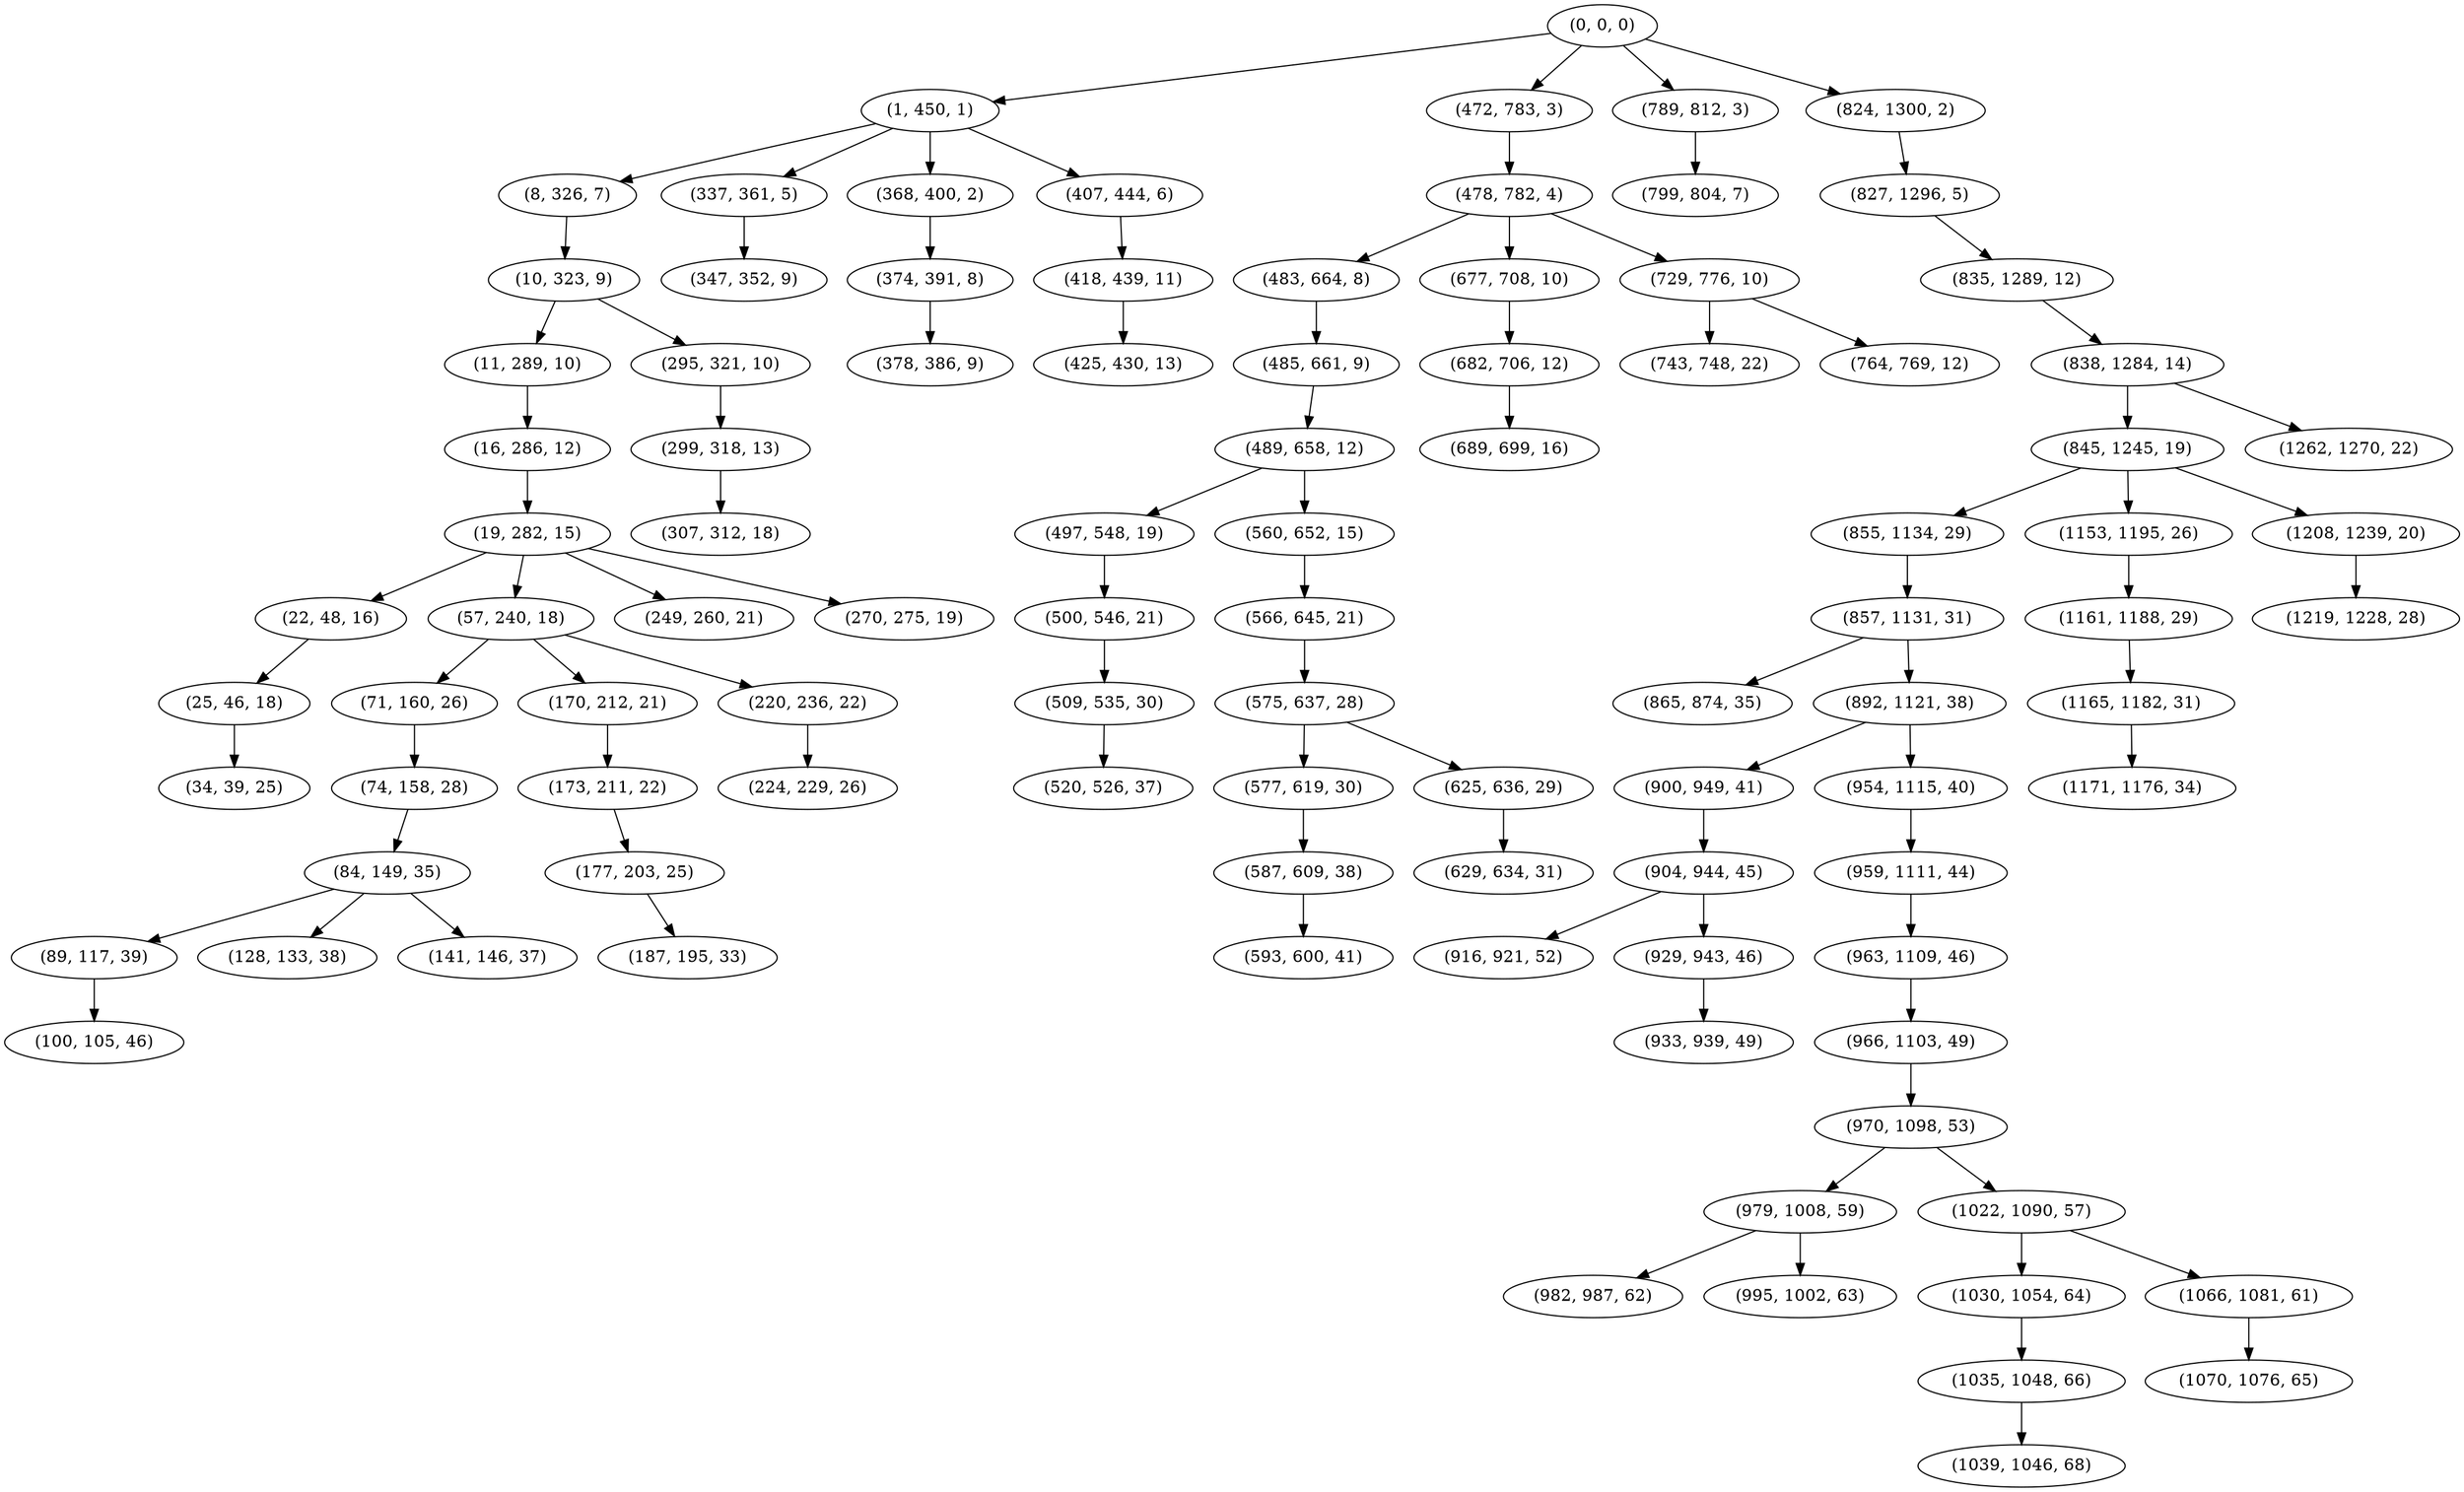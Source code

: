 digraph tree {
    "(0, 0, 0)";
    "(1, 450, 1)";
    "(8, 326, 7)";
    "(10, 323, 9)";
    "(11, 289, 10)";
    "(16, 286, 12)";
    "(19, 282, 15)";
    "(22, 48, 16)";
    "(25, 46, 18)";
    "(34, 39, 25)";
    "(57, 240, 18)";
    "(71, 160, 26)";
    "(74, 158, 28)";
    "(84, 149, 35)";
    "(89, 117, 39)";
    "(100, 105, 46)";
    "(128, 133, 38)";
    "(141, 146, 37)";
    "(170, 212, 21)";
    "(173, 211, 22)";
    "(177, 203, 25)";
    "(187, 195, 33)";
    "(220, 236, 22)";
    "(224, 229, 26)";
    "(249, 260, 21)";
    "(270, 275, 19)";
    "(295, 321, 10)";
    "(299, 318, 13)";
    "(307, 312, 18)";
    "(337, 361, 5)";
    "(347, 352, 9)";
    "(368, 400, 2)";
    "(374, 391, 8)";
    "(378, 386, 9)";
    "(407, 444, 6)";
    "(418, 439, 11)";
    "(425, 430, 13)";
    "(472, 783, 3)";
    "(478, 782, 4)";
    "(483, 664, 8)";
    "(485, 661, 9)";
    "(489, 658, 12)";
    "(497, 548, 19)";
    "(500, 546, 21)";
    "(509, 535, 30)";
    "(520, 526, 37)";
    "(560, 652, 15)";
    "(566, 645, 21)";
    "(575, 637, 28)";
    "(577, 619, 30)";
    "(587, 609, 38)";
    "(593, 600, 41)";
    "(625, 636, 29)";
    "(629, 634, 31)";
    "(677, 708, 10)";
    "(682, 706, 12)";
    "(689, 699, 16)";
    "(729, 776, 10)";
    "(743, 748, 22)";
    "(764, 769, 12)";
    "(789, 812, 3)";
    "(799, 804, 7)";
    "(824, 1300, 2)";
    "(827, 1296, 5)";
    "(835, 1289, 12)";
    "(838, 1284, 14)";
    "(845, 1245, 19)";
    "(855, 1134, 29)";
    "(857, 1131, 31)";
    "(865, 874, 35)";
    "(892, 1121, 38)";
    "(900, 949, 41)";
    "(904, 944, 45)";
    "(916, 921, 52)";
    "(929, 943, 46)";
    "(933, 939, 49)";
    "(954, 1115, 40)";
    "(959, 1111, 44)";
    "(963, 1109, 46)";
    "(966, 1103, 49)";
    "(970, 1098, 53)";
    "(979, 1008, 59)";
    "(982, 987, 62)";
    "(995, 1002, 63)";
    "(1022, 1090, 57)";
    "(1030, 1054, 64)";
    "(1035, 1048, 66)";
    "(1039, 1046, 68)";
    "(1066, 1081, 61)";
    "(1070, 1076, 65)";
    "(1153, 1195, 26)";
    "(1161, 1188, 29)";
    "(1165, 1182, 31)";
    "(1171, 1176, 34)";
    "(1208, 1239, 20)";
    "(1219, 1228, 28)";
    "(1262, 1270, 22)";
    "(0, 0, 0)" -> "(1, 450, 1)";
    "(0, 0, 0)" -> "(472, 783, 3)";
    "(0, 0, 0)" -> "(789, 812, 3)";
    "(0, 0, 0)" -> "(824, 1300, 2)";
    "(1, 450, 1)" -> "(8, 326, 7)";
    "(1, 450, 1)" -> "(337, 361, 5)";
    "(1, 450, 1)" -> "(368, 400, 2)";
    "(1, 450, 1)" -> "(407, 444, 6)";
    "(8, 326, 7)" -> "(10, 323, 9)";
    "(10, 323, 9)" -> "(11, 289, 10)";
    "(10, 323, 9)" -> "(295, 321, 10)";
    "(11, 289, 10)" -> "(16, 286, 12)";
    "(16, 286, 12)" -> "(19, 282, 15)";
    "(19, 282, 15)" -> "(22, 48, 16)";
    "(19, 282, 15)" -> "(57, 240, 18)";
    "(19, 282, 15)" -> "(249, 260, 21)";
    "(19, 282, 15)" -> "(270, 275, 19)";
    "(22, 48, 16)" -> "(25, 46, 18)";
    "(25, 46, 18)" -> "(34, 39, 25)";
    "(57, 240, 18)" -> "(71, 160, 26)";
    "(57, 240, 18)" -> "(170, 212, 21)";
    "(57, 240, 18)" -> "(220, 236, 22)";
    "(71, 160, 26)" -> "(74, 158, 28)";
    "(74, 158, 28)" -> "(84, 149, 35)";
    "(84, 149, 35)" -> "(89, 117, 39)";
    "(84, 149, 35)" -> "(128, 133, 38)";
    "(84, 149, 35)" -> "(141, 146, 37)";
    "(89, 117, 39)" -> "(100, 105, 46)";
    "(170, 212, 21)" -> "(173, 211, 22)";
    "(173, 211, 22)" -> "(177, 203, 25)";
    "(177, 203, 25)" -> "(187, 195, 33)";
    "(220, 236, 22)" -> "(224, 229, 26)";
    "(295, 321, 10)" -> "(299, 318, 13)";
    "(299, 318, 13)" -> "(307, 312, 18)";
    "(337, 361, 5)" -> "(347, 352, 9)";
    "(368, 400, 2)" -> "(374, 391, 8)";
    "(374, 391, 8)" -> "(378, 386, 9)";
    "(407, 444, 6)" -> "(418, 439, 11)";
    "(418, 439, 11)" -> "(425, 430, 13)";
    "(472, 783, 3)" -> "(478, 782, 4)";
    "(478, 782, 4)" -> "(483, 664, 8)";
    "(478, 782, 4)" -> "(677, 708, 10)";
    "(478, 782, 4)" -> "(729, 776, 10)";
    "(483, 664, 8)" -> "(485, 661, 9)";
    "(485, 661, 9)" -> "(489, 658, 12)";
    "(489, 658, 12)" -> "(497, 548, 19)";
    "(489, 658, 12)" -> "(560, 652, 15)";
    "(497, 548, 19)" -> "(500, 546, 21)";
    "(500, 546, 21)" -> "(509, 535, 30)";
    "(509, 535, 30)" -> "(520, 526, 37)";
    "(560, 652, 15)" -> "(566, 645, 21)";
    "(566, 645, 21)" -> "(575, 637, 28)";
    "(575, 637, 28)" -> "(577, 619, 30)";
    "(575, 637, 28)" -> "(625, 636, 29)";
    "(577, 619, 30)" -> "(587, 609, 38)";
    "(587, 609, 38)" -> "(593, 600, 41)";
    "(625, 636, 29)" -> "(629, 634, 31)";
    "(677, 708, 10)" -> "(682, 706, 12)";
    "(682, 706, 12)" -> "(689, 699, 16)";
    "(729, 776, 10)" -> "(743, 748, 22)";
    "(729, 776, 10)" -> "(764, 769, 12)";
    "(789, 812, 3)" -> "(799, 804, 7)";
    "(824, 1300, 2)" -> "(827, 1296, 5)";
    "(827, 1296, 5)" -> "(835, 1289, 12)";
    "(835, 1289, 12)" -> "(838, 1284, 14)";
    "(838, 1284, 14)" -> "(845, 1245, 19)";
    "(838, 1284, 14)" -> "(1262, 1270, 22)";
    "(845, 1245, 19)" -> "(855, 1134, 29)";
    "(845, 1245, 19)" -> "(1153, 1195, 26)";
    "(845, 1245, 19)" -> "(1208, 1239, 20)";
    "(855, 1134, 29)" -> "(857, 1131, 31)";
    "(857, 1131, 31)" -> "(865, 874, 35)";
    "(857, 1131, 31)" -> "(892, 1121, 38)";
    "(892, 1121, 38)" -> "(900, 949, 41)";
    "(892, 1121, 38)" -> "(954, 1115, 40)";
    "(900, 949, 41)" -> "(904, 944, 45)";
    "(904, 944, 45)" -> "(916, 921, 52)";
    "(904, 944, 45)" -> "(929, 943, 46)";
    "(929, 943, 46)" -> "(933, 939, 49)";
    "(954, 1115, 40)" -> "(959, 1111, 44)";
    "(959, 1111, 44)" -> "(963, 1109, 46)";
    "(963, 1109, 46)" -> "(966, 1103, 49)";
    "(966, 1103, 49)" -> "(970, 1098, 53)";
    "(970, 1098, 53)" -> "(979, 1008, 59)";
    "(970, 1098, 53)" -> "(1022, 1090, 57)";
    "(979, 1008, 59)" -> "(982, 987, 62)";
    "(979, 1008, 59)" -> "(995, 1002, 63)";
    "(1022, 1090, 57)" -> "(1030, 1054, 64)";
    "(1022, 1090, 57)" -> "(1066, 1081, 61)";
    "(1030, 1054, 64)" -> "(1035, 1048, 66)";
    "(1035, 1048, 66)" -> "(1039, 1046, 68)";
    "(1066, 1081, 61)" -> "(1070, 1076, 65)";
    "(1153, 1195, 26)" -> "(1161, 1188, 29)";
    "(1161, 1188, 29)" -> "(1165, 1182, 31)";
    "(1165, 1182, 31)" -> "(1171, 1176, 34)";
    "(1208, 1239, 20)" -> "(1219, 1228, 28)";
}
